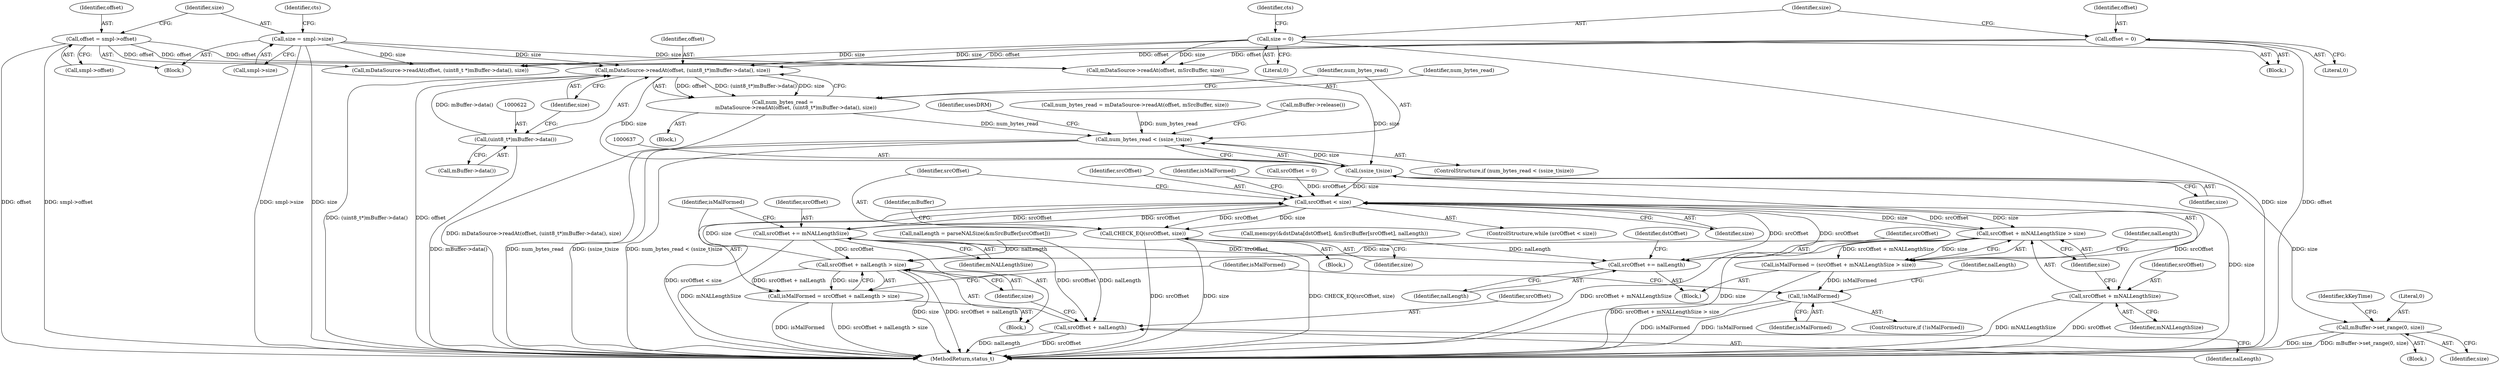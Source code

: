 digraph "0_Android_d48f0f145f8f0f4472bc0af668ac9a8bce44ba9b@API" {
"1000619" [label="(Call,mDataSource->readAt(offset, (uint8_t*)mBuffer->data(), size))"];
"1000327" [label="(Call,offset = smpl->offset)"];
"1000260" [label="(Call,offset = 0)"];
"1000621" [label="(Call,(uint8_t*)mBuffer->data())"];
"1000332" [label="(Call,size = smpl->size)"];
"1000264" [label="(Call,size = 0)"];
"1000617" [label="(Call,num_bytes_read =\n                mDataSource->readAt(offset, (uint8_t*)mBuffer->data(), size))"];
"1000634" [label="(Call,num_bytes_read < (ssize_t)size)"];
"1000636" [label="(Call,(ssize_t)size)"];
"1000655" [label="(Call,mBuffer->set_range(0, size))"];
"1000675" [label="(Call,srcOffset < size)"];
"1000682" [label="(Call,srcOffset + mNALLengthSize > size)"];
"1000680" [label="(Call,isMalFormed = (srcOffset + mNALLengthSize > size))"];
"1000692" [label="(Call,!isMalFormed)"];
"1000707" [label="(Call,srcOffset + nalLength > size)"];
"1000705" [label="(Call,isMalFormed = srcOffset + nalLength > size)"];
"1000683" [label="(Call,srcOffset + mNALLengthSize)"];
"1000702" [label="(Call,srcOffset += mNALLengthSize)"];
"1000708" [label="(Call,srcOffset + nalLength)"];
"1000769" [label="(Call,srcOffset += nalLength)"];
"1000775" [label="(Call,CHECK_EQ(srcOffset, size))"];
"1000629" [label="(Call,mDataSource->readAt(offset, mSrcBuffer, size))"];
"1000633" [label="(ControlStructure,if (num_bytes_read < (ssize_t)size))"];
"1000105" [label="(Block,)"];
"1000620" [label="(Identifier,offset)"];
"1000770" [label="(Identifier,srcOffset)"];
"1000674" [label="(ControlStructure,while (srcOffset < size))"];
"1000655" [label="(Call,mBuffer->set_range(0, size))"];
"1000707" [label="(Call,srcOffset + nalLength > size)"];
"1000710" [label="(Identifier,nalLength)"];
"1000830" [label="(MethodReturn,status_t)"];
"1000678" [label="(Block,)"];
"1000771" [label="(Identifier,nalLength)"];
"1000623" [label="(Call,mBuffer->data())"];
"1000261" [label="(Identifier,offset)"];
"1000709" [label="(Identifier,srcOffset)"];
"1000634" [label="(Call,num_bytes_read < (ssize_t)size)"];
"1000266" [label="(Literal,0)"];
"1000682" [label="(Call,srcOffset + mNALLengthSize > size)"];
"1000617" [label="(Call,num_bytes_read =\n                mDataSource->readAt(offset, (uint8_t*)mBuffer->data(), size))"];
"1000775" [label="(Call,CHECK_EQ(srcOffset, size))"];
"1000686" [label="(Identifier,size)"];
"1000692" [label="(Call,!isMalFormed)"];
"1000616" [label="(Block,)"];
"1000696" [label="(Identifier,nalLength)"];
"1000705" [label="(Call,isMalFormed = srcOffset + nalLength > size)"];
"1000677" [label="(Identifier,size)"];
"1000711" [label="(Identifier,size)"];
"1000706" [label="(Identifier,isMalFormed)"];
"1000759" [label="(Call,memcpy(&dstData[dstOffset], &mSrcBuffer[srcOffset], nalLength))"];
"1000769" [label="(Call,srcOffset += nalLength)"];
"1000334" [label="(Call,smpl->size)"];
"1000621" [label="(Call,(uint8_t*)mBuffer->data())"];
"1000681" [label="(Identifier,isMalFormed)"];
"1000703" [label="(Identifier,srcOffset)"];
"1000260" [label="(Call,offset = 0)"];
"1000327" [label="(Call,offset = smpl->offset)"];
"1000693" [label="(Identifier,isMalFormed)"];
"1000780" [label="(Identifier,mBuffer)"];
"1000338" [label="(Identifier,cts)"];
"1000694" [label="(Block,)"];
"1000704" [label="(Identifier,mNALLengthSize)"];
"1000619" [label="(Call,mDataSource->readAt(offset, (uint8_t*)mBuffer->data(), size))"];
"1000667" [label="(Call,srcOffset = 0)"];
"1000777" [label="(Identifier,size)"];
"1000773" [label="(Identifier,dstOffset)"];
"1000618" [label="(Identifier,num_bytes_read)"];
"1000640" [label="(Call,mBuffer->release())"];
"1000713" [label="(Identifier,isMalFormed)"];
"1000636" [label="(Call,(ssize_t)size)"];
"1000265" [label="(Identifier,size)"];
"1000675" [label="(Call,srcOffset < size)"];
"1000650" [label="(Block,)"];
"1000689" [label="(Identifier,nalLength)"];
"1000676" [label="(Identifier,srcOffset)"];
"1000776" [label="(Identifier,srcOffset)"];
"1000683" [label="(Call,srcOffset + mNALLengthSize)"];
"1000328" [label="(Identifier,offset)"];
"1000283" [label="(Block,)"];
"1000269" [label="(Identifier,cts)"];
"1000329" [label="(Call,smpl->offset)"];
"1000649" [label="(Identifier,usesDRM)"];
"1000685" [label="(Identifier,mNALLengthSize)"];
"1000684" [label="(Identifier,srcOffset)"];
"1000332" [label="(Call,size = smpl->size)"];
"1000624" [label="(Identifier,size)"];
"1000786" [label="(Identifier,kKeyTime)"];
"1000691" [label="(ControlStructure,if (!isMalFormed))"];
"1000638" [label="(Identifier,size)"];
"1000264" [label="(Call,size = 0)"];
"1000680" [label="(Call,isMalFormed = (srcOffset + mNALLengthSize > size))"];
"1000702" [label="(Call,srcOffset += mNALLengthSize)"];
"1000708" [label="(Call,srcOffset + nalLength)"];
"1000333" [label="(Identifier,size)"];
"1000635" [label="(Identifier,num_bytes_read)"];
"1000657" [label="(Identifier,size)"];
"1000656" [label="(Literal,0)"];
"1000262" [label="(Literal,0)"];
"1000627" [label="(Call,num_bytes_read = mDataSource->readAt(offset, mSrcBuffer, size))"];
"1000436" [label="(Call,mDataSource->readAt(offset, (uint8_t *)mBuffer->data(), size))"];
"1000659" [label="(Block,)"];
"1000695" [label="(Call,nalLength = parseNALSize(&mSrcBuffer[srcOffset]))"];
"1000619" -> "1000617"  [label="AST: "];
"1000619" -> "1000624"  [label="CFG: "];
"1000620" -> "1000619"  [label="AST: "];
"1000621" -> "1000619"  [label="AST: "];
"1000624" -> "1000619"  [label="AST: "];
"1000617" -> "1000619"  [label="CFG: "];
"1000619" -> "1000830"  [label="DDG: (uint8_t*)mBuffer->data()"];
"1000619" -> "1000830"  [label="DDG: offset"];
"1000619" -> "1000617"  [label="DDG: offset"];
"1000619" -> "1000617"  [label="DDG: (uint8_t*)mBuffer->data()"];
"1000619" -> "1000617"  [label="DDG: size"];
"1000327" -> "1000619"  [label="DDG: offset"];
"1000260" -> "1000619"  [label="DDG: offset"];
"1000621" -> "1000619"  [label="DDG: mBuffer->data()"];
"1000332" -> "1000619"  [label="DDG: size"];
"1000264" -> "1000619"  [label="DDG: size"];
"1000619" -> "1000636"  [label="DDG: size"];
"1000327" -> "1000283"  [label="AST: "];
"1000327" -> "1000329"  [label="CFG: "];
"1000328" -> "1000327"  [label="AST: "];
"1000329" -> "1000327"  [label="AST: "];
"1000333" -> "1000327"  [label="CFG: "];
"1000327" -> "1000830"  [label="DDG: offset"];
"1000327" -> "1000830"  [label="DDG: smpl->offset"];
"1000327" -> "1000436"  [label="DDG: offset"];
"1000327" -> "1000629"  [label="DDG: offset"];
"1000260" -> "1000105"  [label="AST: "];
"1000260" -> "1000262"  [label="CFG: "];
"1000261" -> "1000260"  [label="AST: "];
"1000262" -> "1000260"  [label="AST: "];
"1000265" -> "1000260"  [label="CFG: "];
"1000260" -> "1000830"  [label="DDG: offset"];
"1000260" -> "1000436"  [label="DDG: offset"];
"1000260" -> "1000629"  [label="DDG: offset"];
"1000621" -> "1000623"  [label="CFG: "];
"1000622" -> "1000621"  [label="AST: "];
"1000623" -> "1000621"  [label="AST: "];
"1000624" -> "1000621"  [label="CFG: "];
"1000621" -> "1000830"  [label="DDG: mBuffer->data()"];
"1000332" -> "1000283"  [label="AST: "];
"1000332" -> "1000334"  [label="CFG: "];
"1000333" -> "1000332"  [label="AST: "];
"1000334" -> "1000332"  [label="AST: "];
"1000338" -> "1000332"  [label="CFG: "];
"1000332" -> "1000830"  [label="DDG: smpl->size"];
"1000332" -> "1000830"  [label="DDG: size"];
"1000332" -> "1000436"  [label="DDG: size"];
"1000332" -> "1000629"  [label="DDG: size"];
"1000264" -> "1000105"  [label="AST: "];
"1000264" -> "1000266"  [label="CFG: "];
"1000265" -> "1000264"  [label="AST: "];
"1000266" -> "1000264"  [label="AST: "];
"1000269" -> "1000264"  [label="CFG: "];
"1000264" -> "1000830"  [label="DDG: size"];
"1000264" -> "1000436"  [label="DDG: size"];
"1000264" -> "1000629"  [label="DDG: size"];
"1000617" -> "1000616"  [label="AST: "];
"1000618" -> "1000617"  [label="AST: "];
"1000635" -> "1000617"  [label="CFG: "];
"1000617" -> "1000830"  [label="DDG: mDataSource->readAt(offset, (uint8_t*)mBuffer->data(), size)"];
"1000617" -> "1000634"  [label="DDG: num_bytes_read"];
"1000634" -> "1000633"  [label="AST: "];
"1000634" -> "1000636"  [label="CFG: "];
"1000635" -> "1000634"  [label="AST: "];
"1000636" -> "1000634"  [label="AST: "];
"1000640" -> "1000634"  [label="CFG: "];
"1000649" -> "1000634"  [label="CFG: "];
"1000634" -> "1000830"  [label="DDG: num_bytes_read"];
"1000634" -> "1000830"  [label="DDG: (ssize_t)size"];
"1000634" -> "1000830"  [label="DDG: num_bytes_read < (ssize_t)size"];
"1000627" -> "1000634"  [label="DDG: num_bytes_read"];
"1000636" -> "1000634"  [label="DDG: size"];
"1000636" -> "1000638"  [label="CFG: "];
"1000637" -> "1000636"  [label="AST: "];
"1000638" -> "1000636"  [label="AST: "];
"1000636" -> "1000830"  [label="DDG: size"];
"1000629" -> "1000636"  [label="DDG: size"];
"1000636" -> "1000655"  [label="DDG: size"];
"1000636" -> "1000675"  [label="DDG: size"];
"1000655" -> "1000650"  [label="AST: "];
"1000655" -> "1000657"  [label="CFG: "];
"1000656" -> "1000655"  [label="AST: "];
"1000657" -> "1000655"  [label="AST: "];
"1000786" -> "1000655"  [label="CFG: "];
"1000655" -> "1000830"  [label="DDG: mBuffer->set_range(0, size)"];
"1000655" -> "1000830"  [label="DDG: size"];
"1000675" -> "1000674"  [label="AST: "];
"1000675" -> "1000677"  [label="CFG: "];
"1000676" -> "1000675"  [label="AST: "];
"1000677" -> "1000675"  [label="AST: "];
"1000681" -> "1000675"  [label="CFG: "];
"1000776" -> "1000675"  [label="CFG: "];
"1000675" -> "1000830"  [label="DDG: srcOffset < size"];
"1000667" -> "1000675"  [label="DDG: srcOffset"];
"1000769" -> "1000675"  [label="DDG: srcOffset"];
"1000702" -> "1000675"  [label="DDG: srcOffset"];
"1000707" -> "1000675"  [label="DDG: size"];
"1000682" -> "1000675"  [label="DDG: size"];
"1000675" -> "1000682"  [label="DDG: srcOffset"];
"1000675" -> "1000682"  [label="DDG: size"];
"1000675" -> "1000683"  [label="DDG: srcOffset"];
"1000675" -> "1000702"  [label="DDG: srcOffset"];
"1000675" -> "1000769"  [label="DDG: srcOffset"];
"1000675" -> "1000775"  [label="DDG: srcOffset"];
"1000675" -> "1000775"  [label="DDG: size"];
"1000682" -> "1000680"  [label="AST: "];
"1000682" -> "1000686"  [label="CFG: "];
"1000683" -> "1000682"  [label="AST: "];
"1000686" -> "1000682"  [label="AST: "];
"1000680" -> "1000682"  [label="CFG: "];
"1000682" -> "1000830"  [label="DDG: srcOffset + mNALLengthSize"];
"1000682" -> "1000830"  [label="DDG: size"];
"1000682" -> "1000680"  [label="DDG: srcOffset + mNALLengthSize"];
"1000682" -> "1000680"  [label="DDG: size"];
"1000682" -> "1000707"  [label="DDG: size"];
"1000680" -> "1000678"  [label="AST: "];
"1000681" -> "1000680"  [label="AST: "];
"1000689" -> "1000680"  [label="CFG: "];
"1000680" -> "1000830"  [label="DDG: srcOffset + mNALLengthSize > size"];
"1000680" -> "1000692"  [label="DDG: isMalFormed"];
"1000692" -> "1000691"  [label="AST: "];
"1000692" -> "1000693"  [label="CFG: "];
"1000693" -> "1000692"  [label="AST: "];
"1000696" -> "1000692"  [label="CFG: "];
"1000713" -> "1000692"  [label="CFG: "];
"1000692" -> "1000830"  [label="DDG: isMalFormed"];
"1000692" -> "1000830"  [label="DDG: !isMalFormed"];
"1000707" -> "1000705"  [label="AST: "];
"1000707" -> "1000711"  [label="CFG: "];
"1000708" -> "1000707"  [label="AST: "];
"1000711" -> "1000707"  [label="AST: "];
"1000705" -> "1000707"  [label="CFG: "];
"1000707" -> "1000830"  [label="DDG: size"];
"1000707" -> "1000830"  [label="DDG: srcOffset + nalLength"];
"1000707" -> "1000705"  [label="DDG: srcOffset + nalLength"];
"1000707" -> "1000705"  [label="DDG: size"];
"1000702" -> "1000707"  [label="DDG: srcOffset"];
"1000695" -> "1000707"  [label="DDG: nalLength"];
"1000705" -> "1000694"  [label="AST: "];
"1000706" -> "1000705"  [label="AST: "];
"1000713" -> "1000705"  [label="CFG: "];
"1000705" -> "1000830"  [label="DDG: isMalFormed"];
"1000705" -> "1000830"  [label="DDG: srcOffset + nalLength > size"];
"1000683" -> "1000685"  [label="CFG: "];
"1000684" -> "1000683"  [label="AST: "];
"1000685" -> "1000683"  [label="AST: "];
"1000686" -> "1000683"  [label="CFG: "];
"1000683" -> "1000830"  [label="DDG: srcOffset"];
"1000683" -> "1000830"  [label="DDG: mNALLengthSize"];
"1000702" -> "1000694"  [label="AST: "];
"1000702" -> "1000704"  [label="CFG: "];
"1000703" -> "1000702"  [label="AST: "];
"1000704" -> "1000702"  [label="AST: "];
"1000706" -> "1000702"  [label="CFG: "];
"1000702" -> "1000830"  [label="DDG: mNALLengthSize"];
"1000702" -> "1000708"  [label="DDG: srcOffset"];
"1000702" -> "1000769"  [label="DDG: srcOffset"];
"1000708" -> "1000710"  [label="CFG: "];
"1000709" -> "1000708"  [label="AST: "];
"1000710" -> "1000708"  [label="AST: "];
"1000711" -> "1000708"  [label="CFG: "];
"1000708" -> "1000830"  [label="DDG: srcOffset"];
"1000708" -> "1000830"  [label="DDG: nalLength"];
"1000695" -> "1000708"  [label="DDG: nalLength"];
"1000769" -> "1000678"  [label="AST: "];
"1000769" -> "1000771"  [label="CFG: "];
"1000770" -> "1000769"  [label="AST: "];
"1000771" -> "1000769"  [label="AST: "];
"1000773" -> "1000769"  [label="CFG: "];
"1000759" -> "1000769"  [label="DDG: nalLength"];
"1000775" -> "1000659"  [label="AST: "];
"1000775" -> "1000777"  [label="CFG: "];
"1000776" -> "1000775"  [label="AST: "];
"1000777" -> "1000775"  [label="AST: "];
"1000780" -> "1000775"  [label="CFG: "];
"1000775" -> "1000830"  [label="DDG: srcOffset"];
"1000775" -> "1000830"  [label="DDG: size"];
"1000775" -> "1000830"  [label="DDG: CHECK_EQ(srcOffset, size)"];
}
